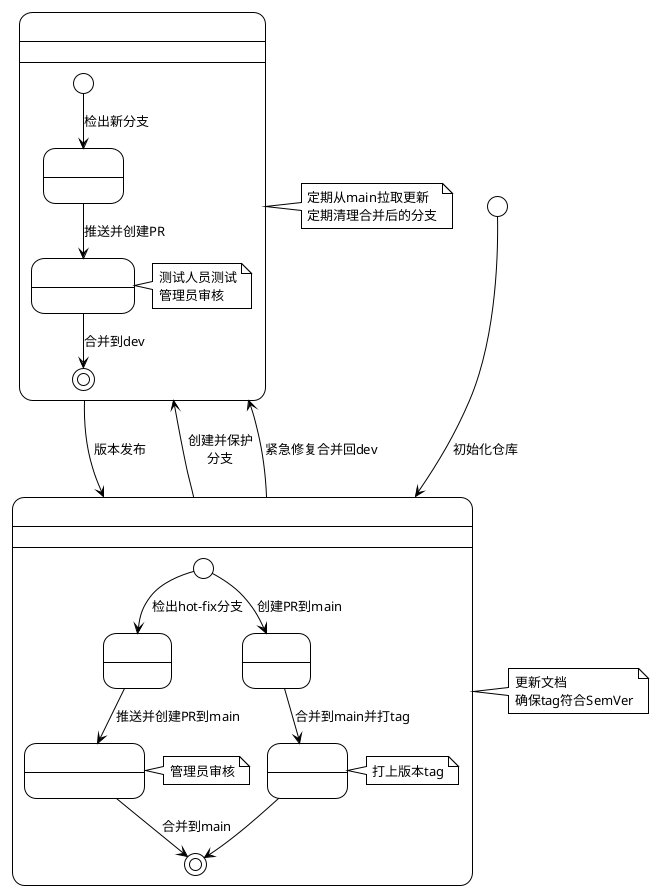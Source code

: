 @startuml
!theme plain
!define MAIN_COLOR #F0E68C
!define DEV_COLOR #87CEEB
!define FEAT_COLOR #32CD32
!define HOTFIX_COLOR #FF6347
!define RELEASE_COLOR #6A5ACD

skinparam state {
    BackgroundColor<<main>> MAIN_COLOR
    BackgroundColor<<dev>> DEV_COLOR
    BackgroundColor<<feature>> FEAT_COLOR
    BackgroundColor<<hotfix>> HOTFIX_COLOR
    FontColor #FFFFFF
}

[*] --> main : 初始化仓库
main : main 分支
main --> dev : 创建并保护\n分支
dev : dev 分支

state dev {
  [*] --> feature : 检出新分支
  feature : 开发新功能
  feature --> PR_dev : 推送并创建PR
  PR_dev : PR到dev并测试
  PR_dev --> [*] : 合并到dev
  note right of PR_dev : 测试人员测试\n管理员审核
}

state main {
  [*] --> hotfix : 检出hot-fix分支
  hotfix : 紧急修复
  hotfix --> PR_main_hotfix : 推送并创建PR到main
  PR_main_hotfix : 审核PR到main
  PR_main_hotfix --> [*] : 合并到main
  note right of PR_main_hotfix : 管理员审核
}

state main {
  [*] --> release : 创建PR到main
  release : 版本发布
  release --> tag : 合并到main并打tag
  tag : 自动化构建
  tag --> [*]
  note right of tag : 打上版本tag
}

dev -right-> main : 版本发布
main --> dev : 紧急修复合并回dev

note right of dev : 定期从main拉取更新\n定期清理合并后的分支
note right of main : 更新文档\n确保tag符合SemVer

@enduml
